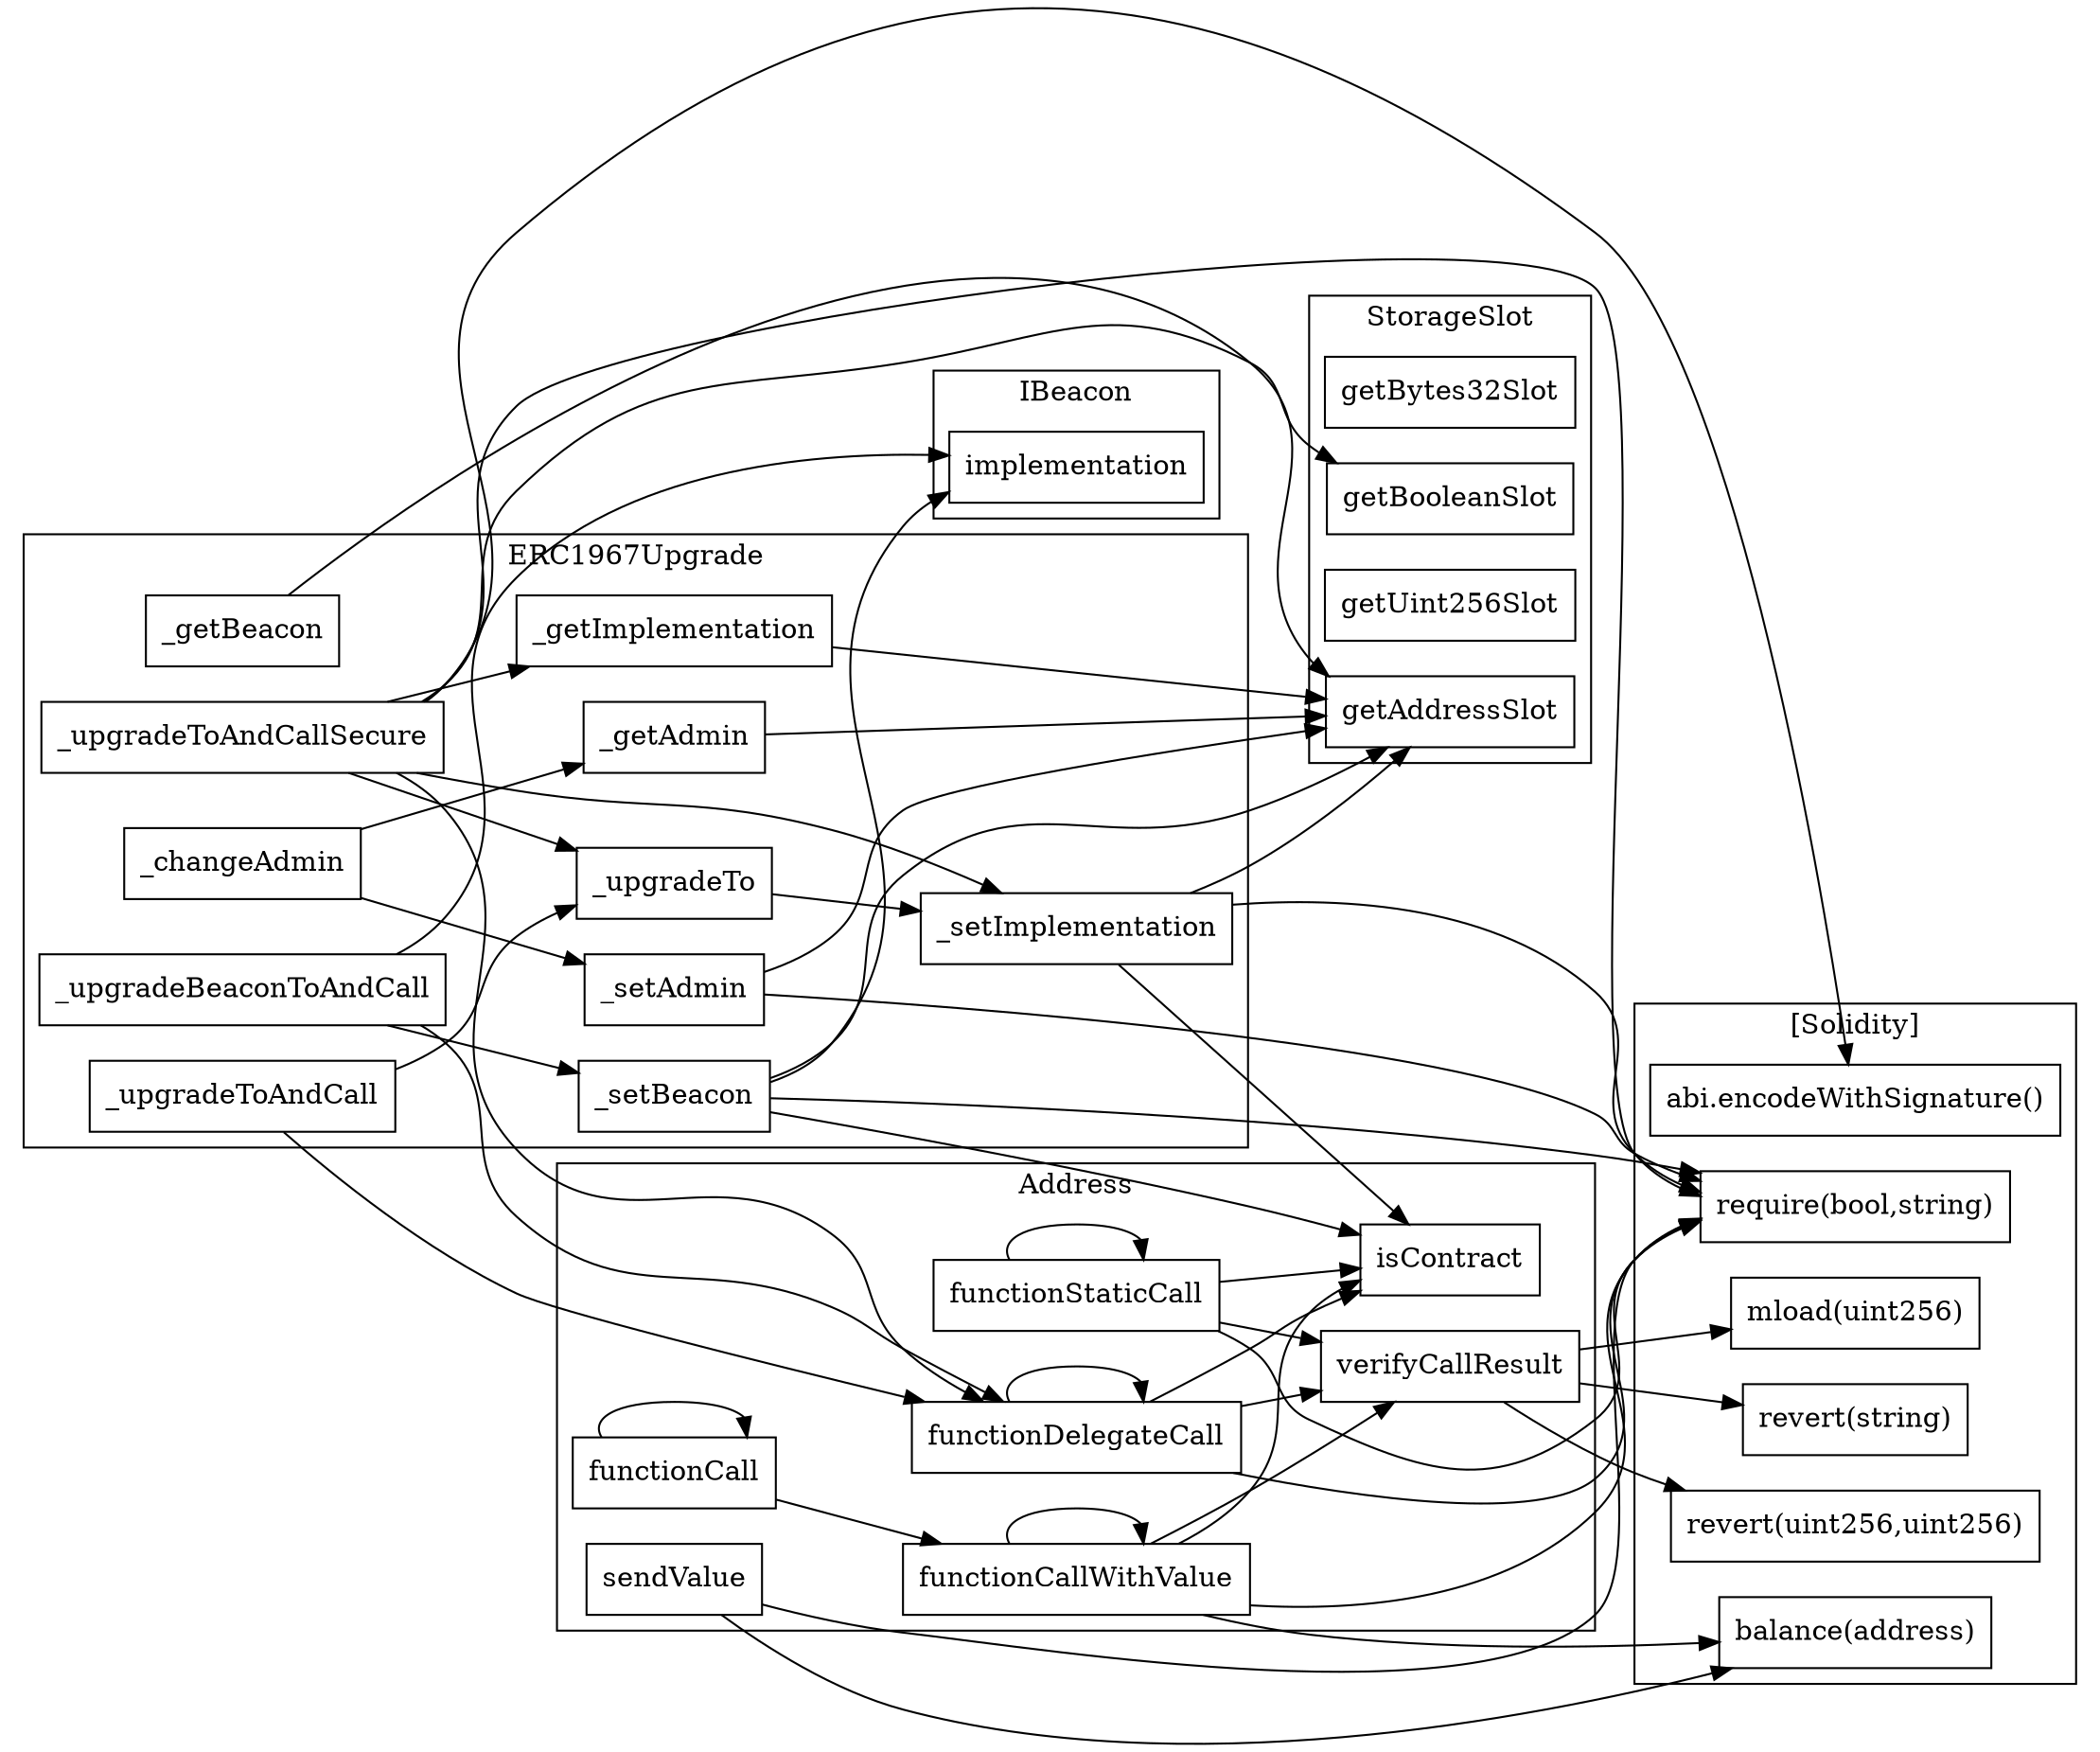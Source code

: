strict digraph {
rankdir="LR"
node [shape=box]
subgraph cluster_715_StorageSlot {
label = "StorageSlot"
"715_getBytes32Slot" [label="getBytes32Slot"]
"715_getAddressSlot" [label="getAddressSlot"]
"715_getUint256Slot" [label="getUint256Slot"]
"715_getBooleanSlot" [label="getBooleanSlot"]
}subgraph cluster_348_ERC1967Upgrade {
label = "ERC1967Upgrade"
"348__changeAdmin" [label="_changeAdmin"]
"348__getImplementation" [label="_getImplementation"]
"348__upgradeToAndCall" [label="_upgradeToAndCall"]
"348__setImplementation" [label="_setImplementation"]
"348__setAdmin" [label="_setAdmin"]
"348__upgradeTo" [label="_upgradeTo"]
"348__getAdmin" [label="_getAdmin"]
"348__upgradeToAndCallSecure" [label="_upgradeToAndCallSecure"]
"348__getBeacon" [label="_getBeacon"]
"348__setBeacon" [label="_setBeacon"]
"348__upgradeBeaconToAndCall" [label="_upgradeBeaconToAndCall"]
"348__changeAdmin" -> "348__getAdmin"
"348__upgradeToAndCall" -> "348__upgradeTo"
"348__upgradeToAndCallSecure" -> "348__getImplementation"
"348__upgradeToAndCallSecure" -> "348__upgradeTo"
"348__upgradeBeaconToAndCall" -> "348__setBeacon"
"348__upgradeToAndCallSecure" -> "348__setImplementation"
"348__changeAdmin" -> "348__setAdmin"
"348__upgradeTo" -> "348__setImplementation"
}subgraph cluster_358_IBeacon {
label = "IBeacon"
"358_implementation" [label="implementation"]
}subgraph cluster_655_Address {
label = "Address"
"655_functionCallWithValue" [label="functionCallWithValue"]
"655_verifyCallResult" [label="verifyCallResult"]
"655_sendValue" [label="sendValue"]
"655_functionStaticCall" [label="functionStaticCall"]
"655_functionCall" [label="functionCall"]
"655_functionDelegateCall" [label="functionDelegateCall"]
"655_isContract" [label="isContract"]
"655_functionCallWithValue" -> "655_functionCallWithValue"
"655_functionCallWithValue" -> "655_isContract"
"655_functionDelegateCall" -> "655_isContract"
"655_functionCall" -> "655_functionCallWithValue"
"655_functionStaticCall" -> "655_verifyCallResult"
"655_functionStaticCall" -> "655_isContract"
"655_functionCall" -> "655_functionCall"
"655_functionDelegateCall" -> "655_functionDelegateCall"
"655_functionStaticCall" -> "655_functionStaticCall"
"655_functionDelegateCall" -> "655_verifyCallResult"
"655_functionCallWithValue" -> "655_verifyCallResult"
}subgraph cluster_solidity {
label = "[Solidity]"
"mload(uint256)" 
"revert(string)" 
"revert(uint256,uint256)" 
"balance(address)" 
"require(bool,string)" 
"abi.encodeWithSignature()" 
"655_functionCallWithValue" -> "require(bool,string)"
"655_functionStaticCall" -> "require(bool,string)"
"348__setImplementation" -> "require(bool,string)"
"348__upgradeToAndCallSecure" -> "require(bool,string)"
"655_functionCallWithValue" -> "balance(address)"
"348__setAdmin" -> "require(bool,string)"
"655_sendValue" -> "balance(address)"
"655_sendValue" -> "require(bool,string)"
"655_verifyCallResult" -> "revert(string)"
"348__setBeacon" -> "require(bool,string)"
"655_verifyCallResult" -> "mload(uint256)"
"655_functionDelegateCall" -> "require(bool,string)"
"348__upgradeToAndCallSecure" -> "abi.encodeWithSignature()"
"655_verifyCallResult" -> "revert(uint256,uint256)"
}"348__setBeacon" -> "715_getAddressSlot"
"348__getImplementation" -> "715_getAddressSlot"
"348__upgradeBeaconToAndCall" -> "358_implementation"
"348__setBeacon" -> "358_implementation"
"348__getBeacon" -> "715_getAddressSlot"
"348__upgradeToAndCall" -> "655_functionDelegateCall"
"348__upgradeToAndCallSecure" -> "715_getBooleanSlot"
"348__upgradeBeaconToAndCall" -> "655_functionDelegateCall"
"348__upgradeToAndCallSecure" -> "655_functionDelegateCall"
"348__setImplementation" -> "655_isContract"
"348__getAdmin" -> "715_getAddressSlot"
"348__setAdmin" -> "715_getAddressSlot"
"348__setBeacon" -> "655_isContract"
"348__setImplementation" -> "715_getAddressSlot"
}